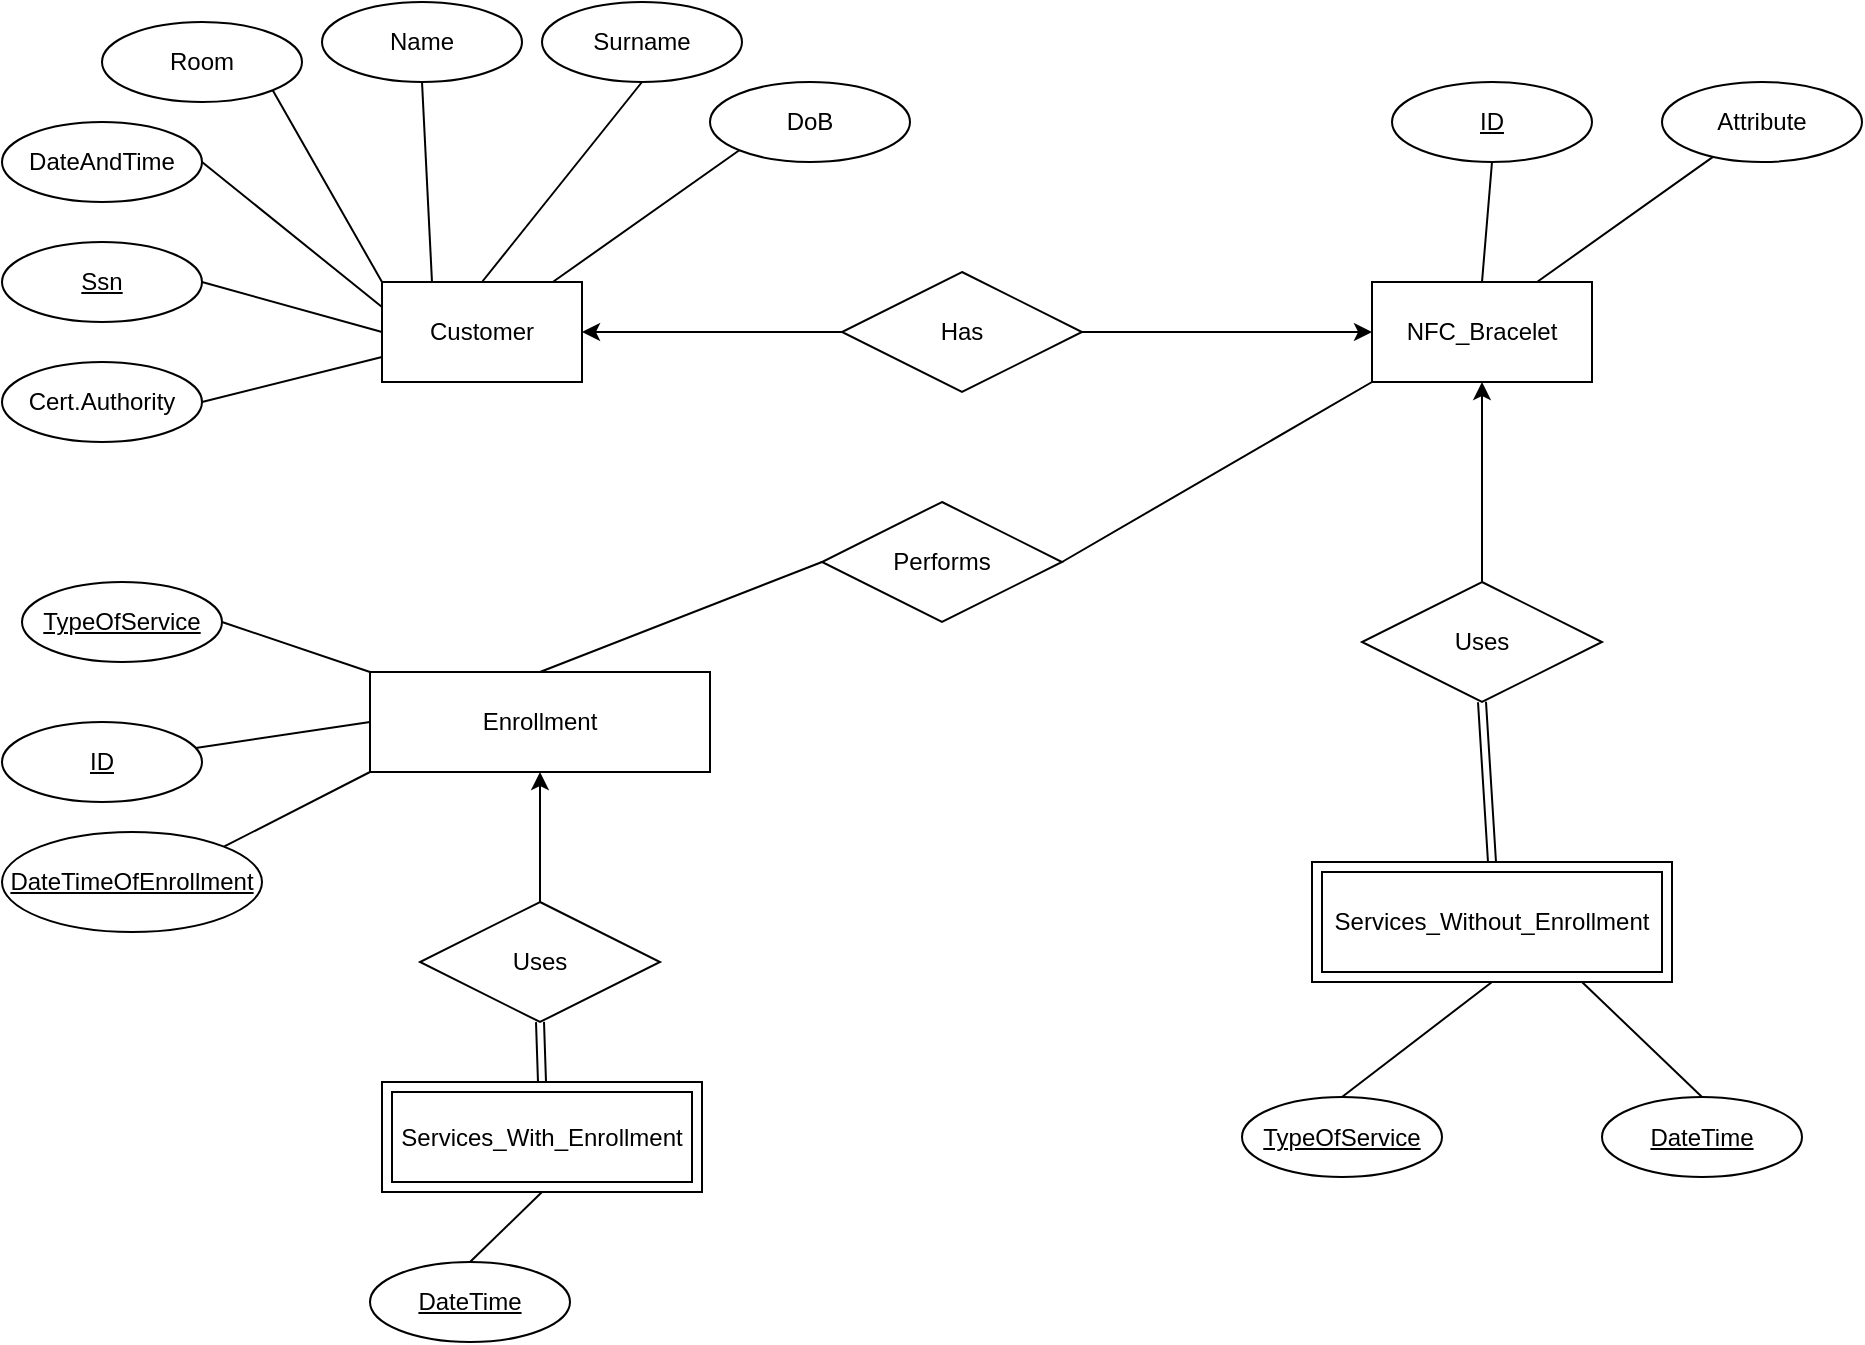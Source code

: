 <mxfile version="14.6.6" type="github">
  <diagram id="hD8x8rFiTOKmc3ZWUuP_" name="Page-1">
    <mxGraphModel dx="1826" dy="783" grid="1" gridSize="10" guides="1" tooltips="1" connect="1" arrows="1" fold="1" page="1" pageScale="1" pageWidth="827" pageHeight="1169" math="0" shadow="0">
      <root>
        <mxCell id="0" />
        <mxCell id="1" parent="0" />
        <mxCell id="cgFxiKVTE2_JD3lSgvtE-6" value="Customer" style="whiteSpace=wrap;html=1;align=center;" parent="1" vertex="1">
          <mxGeometry x="200" y="150" width="100" height="50" as="geometry" />
        </mxCell>
        <mxCell id="cgFxiKVTE2_JD3lSgvtE-7" value="Room" style="ellipse;whiteSpace=wrap;html=1;align=center;" parent="1" vertex="1">
          <mxGeometry x="60" y="20" width="100" height="40" as="geometry" />
        </mxCell>
        <mxCell id="cgFxiKVTE2_JD3lSgvtE-8" value="DoB" style="ellipse;whiteSpace=wrap;html=1;align=center;" parent="1" vertex="1">
          <mxGeometry x="364" y="50" width="100" height="40" as="geometry" />
        </mxCell>
        <mxCell id="cgFxiKVTE2_JD3lSgvtE-9" value="Surname" style="ellipse;whiteSpace=wrap;html=1;align=center;" parent="1" vertex="1">
          <mxGeometry x="280" y="10" width="100" height="40" as="geometry" />
        </mxCell>
        <mxCell id="cgFxiKVTE2_JD3lSgvtE-10" value="Name" style="ellipse;whiteSpace=wrap;html=1;align=center;" parent="1" vertex="1">
          <mxGeometry x="170" y="10" width="100" height="40" as="geometry" />
        </mxCell>
        <mxCell id="cgFxiKVTE2_JD3lSgvtE-14" value="DateAndTime" style="ellipse;whiteSpace=wrap;html=1;align=center;" parent="1" vertex="1">
          <mxGeometry x="10" y="70" width="100" height="40" as="geometry" />
        </mxCell>
        <mxCell id="cgFxiKVTE2_JD3lSgvtE-32" value="" style="endArrow=none;html=1;rounded=0;entryX=0.25;entryY=0;entryDx=0;entryDy=0;exitX=0.5;exitY=1;exitDx=0;exitDy=0;startArrow=none;" parent="1" source="cgFxiKVTE2_JD3lSgvtE-10" target="cgFxiKVTE2_JD3lSgvtE-6" edge="1">
          <mxGeometry relative="1" as="geometry">
            <mxPoint x="90" y="90" as="sourcePoint" />
            <mxPoint x="250" y="90" as="targetPoint" />
          </mxGeometry>
        </mxCell>
        <mxCell id="cgFxiKVTE2_JD3lSgvtE-34" value="" style="endArrow=none;html=1;rounded=0;entryX=0;entryY=1;entryDx=0;entryDy=0;" parent="1" source="cgFxiKVTE2_JD3lSgvtE-6" target="cgFxiKVTE2_JD3lSgvtE-8" edge="1">
          <mxGeometry relative="1" as="geometry">
            <mxPoint x="380" y="195" as="sourcePoint" />
            <mxPoint x="540" y="195" as="targetPoint" />
          </mxGeometry>
        </mxCell>
        <mxCell id="cgFxiKVTE2_JD3lSgvtE-35" value="" style="endArrow=none;html=1;rounded=0;exitX=0.5;exitY=0;exitDx=0;exitDy=0;entryX=0.5;entryY=1;entryDx=0;entryDy=0;" parent="1" source="cgFxiKVTE2_JD3lSgvtE-6" target="cgFxiKVTE2_JD3lSgvtE-9" edge="1">
          <mxGeometry relative="1" as="geometry">
            <mxPoint x="280" y="130" as="sourcePoint" />
            <mxPoint x="440" y="130" as="targetPoint" />
          </mxGeometry>
        </mxCell>
        <mxCell id="zJVIrOeDT5F8Ws3r5Uq4-25" style="edgeStyle=orthogonalEdgeStyle;rounded=0;orthogonalLoop=1;jettySize=auto;html=1;exitX=0;exitY=0.5;exitDx=0;exitDy=0;entryX=1;entryY=0.5;entryDx=0;entryDy=0;" parent="1" source="cgFxiKVTE2_JD3lSgvtE-38" target="cgFxiKVTE2_JD3lSgvtE-6" edge="1">
          <mxGeometry relative="1" as="geometry" />
        </mxCell>
        <mxCell id="zJVIrOeDT5F8Ws3r5Uq4-26" style="edgeStyle=orthogonalEdgeStyle;rounded=0;orthogonalLoop=1;jettySize=auto;html=1;exitX=1;exitY=0.5;exitDx=0;exitDy=0;" parent="1" source="cgFxiKVTE2_JD3lSgvtE-38" target="cgFxiKVTE2_JD3lSgvtE-39" edge="1">
          <mxGeometry relative="1" as="geometry" />
        </mxCell>
        <mxCell id="cgFxiKVTE2_JD3lSgvtE-38" value="Has" style="shape=rhombus;perimeter=rhombusPerimeter;whiteSpace=wrap;html=1;align=center;" parent="1" vertex="1">
          <mxGeometry x="430" y="145" width="120" height="60" as="geometry" />
        </mxCell>
        <mxCell id="cgFxiKVTE2_JD3lSgvtE-39" value="NFC_Bracelet" style="whiteSpace=wrap;html=1;align=center;" parent="1" vertex="1">
          <mxGeometry x="695" y="150" width="110" height="50" as="geometry" />
        </mxCell>
        <mxCell id="cgFxiKVTE2_JD3lSgvtE-41" value="&lt;u&gt;ID&lt;/u&gt;" style="ellipse;whiteSpace=wrap;html=1;align=center;" parent="1" vertex="1">
          <mxGeometry x="705" y="50" width="100" height="40" as="geometry" />
        </mxCell>
        <mxCell id="cgFxiKVTE2_JD3lSgvtE-42" value="" style="endArrow=none;html=1;rounded=0;entryX=0.5;entryY=1;entryDx=0;entryDy=0;exitX=0.5;exitY=0;exitDx=0;exitDy=0;" parent="1" source="cgFxiKVTE2_JD3lSgvtE-39" target="cgFxiKVTE2_JD3lSgvtE-41" edge="1">
          <mxGeometry relative="1" as="geometry">
            <mxPoint x="280" y="130" as="sourcePoint" />
            <mxPoint x="440" y="130" as="targetPoint" />
          </mxGeometry>
        </mxCell>
        <mxCell id="3_kX5ixNashs4jqHw_7I-2" value="Enrollment" style="whiteSpace=wrap;html=1;align=center;" parent="1" vertex="1">
          <mxGeometry x="194" y="345" width="170" height="50" as="geometry" />
        </mxCell>
        <mxCell id="3_kX5ixNashs4jqHw_7I-7" value="Performs" style="shape=rhombus;perimeter=rhombusPerimeter;whiteSpace=wrap;html=1;align=center;" parent="1" vertex="1">
          <mxGeometry x="420" y="260" width="120" height="60" as="geometry" />
        </mxCell>
        <mxCell id="3_kX5ixNashs4jqHw_7I-15" value="" style="endArrow=none;html=1;rounded=0;exitX=1;exitY=0.5;exitDx=0;exitDy=0;entryX=0;entryY=0.25;entryDx=0;entryDy=0;" parent="1" source="cgFxiKVTE2_JD3lSgvtE-14" target="cgFxiKVTE2_JD3lSgvtE-6" edge="1">
          <mxGeometry relative="1" as="geometry">
            <mxPoint x="180" y="270" as="sourcePoint" />
            <mxPoint x="340" y="270" as="targetPoint" />
          </mxGeometry>
        </mxCell>
        <mxCell id="3_kX5ixNashs4jqHw_7I-16" value="&lt;u&gt;TypeOfService&lt;/u&gt;" style="ellipse;whiteSpace=wrap;html=1;align=center;" parent="1" vertex="1">
          <mxGeometry x="20" y="300" width="100" height="40" as="geometry" />
        </mxCell>
        <mxCell id="3_kX5ixNashs4jqHw_7I-19" value="Ssn" style="ellipse;whiteSpace=wrap;html=1;align=center;fontStyle=4;" parent="1" vertex="1">
          <mxGeometry x="10" y="130" width="100" height="40" as="geometry" />
        </mxCell>
        <mxCell id="3_kX5ixNashs4jqHw_7I-22" value="" style="endArrow=none;html=1;rounded=0;exitX=1;exitY=0.5;exitDx=0;exitDy=0;entryX=0;entryY=0.5;entryDx=0;entryDy=0;" parent="1" source="3_kX5ixNashs4jqHw_7I-19" target="cgFxiKVTE2_JD3lSgvtE-6" edge="1">
          <mxGeometry relative="1" as="geometry">
            <mxPoint x="200" y="190" as="sourcePoint" />
            <mxPoint x="360" y="190" as="targetPoint" />
          </mxGeometry>
        </mxCell>
        <mxCell id="3_kX5ixNashs4jqHw_7I-23" value="" style="endArrow=none;html=1;rounded=0;entryX=0;entryY=0;entryDx=0;entryDy=0;exitX=1;exitY=1;exitDx=0;exitDy=0;" parent="1" source="cgFxiKVTE2_JD3lSgvtE-7" target="cgFxiKVTE2_JD3lSgvtE-6" edge="1">
          <mxGeometry relative="1" as="geometry">
            <mxPoint x="200" y="190" as="sourcePoint" />
            <mxPoint x="350" y="270" as="targetPoint" />
          </mxGeometry>
        </mxCell>
        <mxCell id="3_kX5ixNashs4jqHw_7I-31" value="&lt;u&gt;TypeOfService&lt;/u&gt;" style="ellipse;whiteSpace=wrap;html=1;align=center;" parent="1" vertex="1">
          <mxGeometry x="630" y="557.5" width="100" height="40" as="geometry" />
        </mxCell>
        <mxCell id="zJVIrOeDT5F8Ws3r5Uq4-2" value="" style="endArrow=none;html=1;rounded=0;exitX=0;exitY=0.5;exitDx=0;exitDy=0;entryX=0.5;entryY=0;entryDx=0;entryDy=0;" parent="1" source="3_kX5ixNashs4jqHw_7I-7" target="3_kX5ixNashs4jqHw_7I-2" edge="1">
          <mxGeometry relative="1" as="geometry">
            <mxPoint x="430" y="290" as="sourcePoint" />
            <mxPoint x="590" y="290" as="targetPoint" />
          </mxGeometry>
        </mxCell>
        <mxCell id="zJVIrOeDT5F8Ws3r5Uq4-3" style="edgeStyle=orthogonalEdgeStyle;rounded=0;orthogonalLoop=1;jettySize=auto;html=1;exitX=0.5;exitY=1;exitDx=0;exitDy=0;" parent="1" source="3_kX5ixNashs4jqHw_7I-16" target="3_kX5ixNashs4jqHw_7I-16" edge="1">
          <mxGeometry relative="1" as="geometry" />
        </mxCell>
        <mxCell id="zJVIrOeDT5F8Ws3r5Uq4-4" value="" style="endArrow=none;html=1;rounded=0;entryX=0;entryY=0;entryDx=0;entryDy=0;exitX=1;exitY=0.5;exitDx=0;exitDy=0;" parent="1" source="3_kX5ixNashs4jqHw_7I-16" target="3_kX5ixNashs4jqHw_7I-2" edge="1">
          <mxGeometry relative="1" as="geometry">
            <mxPoint x="430" y="290" as="sourcePoint" />
            <mxPoint x="590" y="290" as="targetPoint" />
          </mxGeometry>
        </mxCell>
        <mxCell id="zJVIrOeDT5F8Ws3r5Uq4-27" style="edgeStyle=orthogonalEdgeStyle;rounded=0;orthogonalLoop=1;jettySize=auto;html=1;exitX=0.5;exitY=0;exitDx=0;exitDy=0;entryX=0.5;entryY=1;entryDx=0;entryDy=0;" parent="1" source="zJVIrOeDT5F8Ws3r5Uq4-6" target="3_kX5ixNashs4jqHw_7I-2" edge="1">
          <mxGeometry relative="1" as="geometry" />
        </mxCell>
        <mxCell id="zJVIrOeDT5F8Ws3r5Uq4-6" value="Uses" style="shape=rhombus;perimeter=rhombusPerimeter;whiteSpace=wrap;html=1;align=center;" parent="1" vertex="1">
          <mxGeometry x="219" y="460" width="120" height="60" as="geometry" />
        </mxCell>
        <mxCell id="zJVIrOeDT5F8Ws3r5Uq4-48" style="edgeStyle=orthogonalEdgeStyle;rounded=0;orthogonalLoop=1;jettySize=auto;html=1;exitX=0.5;exitY=0;exitDx=0;exitDy=0;entryX=0.5;entryY=1;entryDx=0;entryDy=0;" parent="1" source="zJVIrOeDT5F8Ws3r5Uq4-10" target="cgFxiKVTE2_JD3lSgvtE-39" edge="1">
          <mxGeometry relative="1" as="geometry" />
        </mxCell>
        <mxCell id="zJVIrOeDT5F8Ws3r5Uq4-10" value="Uses" style="shape=rhombus;perimeter=rhombusPerimeter;whiteSpace=wrap;html=1;align=center;" parent="1" vertex="1">
          <mxGeometry x="690" y="300" width="120" height="60" as="geometry" />
        </mxCell>
        <mxCell id="zJVIrOeDT5F8Ws3r5Uq4-15" value="&lt;u&gt;ID&lt;/u&gt;" style="ellipse;whiteSpace=wrap;html=1;align=center;" parent="1" vertex="1">
          <mxGeometry x="10" y="370" width="100" height="40" as="geometry" />
        </mxCell>
        <mxCell id="zJVIrOeDT5F8Ws3r5Uq4-16" value="" style="endArrow=none;html=1;rounded=0;entryX=0;entryY=0.5;entryDx=0;entryDy=0;" parent="1" source="zJVIrOeDT5F8Ws3r5Uq4-15" target="3_kX5ixNashs4jqHw_7I-2" edge="1">
          <mxGeometry relative="1" as="geometry">
            <mxPoint x="550" y="350" as="sourcePoint" />
            <mxPoint x="710" y="350" as="targetPoint" />
          </mxGeometry>
        </mxCell>
        <mxCell id="zJVIrOeDT5F8Ws3r5Uq4-18" value="Services_With_Enrollment" style="shape=ext;margin=3;double=1;whiteSpace=wrap;html=1;align=center;" parent="1" vertex="1">
          <mxGeometry x="200" y="550" width="160" height="55" as="geometry" />
        </mxCell>
        <mxCell id="zJVIrOeDT5F8Ws3r5Uq4-21" value="" style="shape=link;html=1;rounded=0;exitX=0.5;exitY=0;exitDx=0;exitDy=0;entryX=0.5;entryY=1;entryDx=0;entryDy=0;" parent="1" source="zJVIrOeDT5F8Ws3r5Uq4-18" target="zJVIrOeDT5F8Ws3r5Uq4-6" edge="1">
          <mxGeometry relative="1" as="geometry">
            <mxPoint x="550" y="350" as="sourcePoint" />
            <mxPoint x="160" y="510" as="targetPoint" />
          </mxGeometry>
        </mxCell>
        <mxCell id="zJVIrOeDT5F8Ws3r5Uq4-29" value="" style="endArrow=none;html=1;rounded=0;entryX=0;entryY=1;entryDx=0;entryDy=0;exitX=1;exitY=0.5;exitDx=0;exitDy=0;" parent="1" source="3_kX5ixNashs4jqHw_7I-7" target="cgFxiKVTE2_JD3lSgvtE-39" edge="1">
          <mxGeometry relative="1" as="geometry">
            <mxPoint x="550" y="350" as="sourcePoint" />
            <mxPoint x="710" y="350" as="targetPoint" />
          </mxGeometry>
        </mxCell>
        <mxCell id="zJVIrOeDT5F8Ws3r5Uq4-30" value="Services_Without_Enrollment" style="shape=ext;margin=3;double=1;whiteSpace=wrap;html=1;align=center;" parent="1" vertex="1">
          <mxGeometry x="665" y="440" width="180" height="60" as="geometry" />
        </mxCell>
        <mxCell id="zJVIrOeDT5F8Ws3r5Uq4-33" value="" style="endArrow=none;html=1;rounded=0;entryX=0.5;entryY=0;entryDx=0;entryDy=0;exitX=0.5;exitY=1;exitDx=0;exitDy=0;" parent="1" source="zJVIrOeDT5F8Ws3r5Uq4-30" target="3_kX5ixNashs4jqHw_7I-31" edge="1">
          <mxGeometry relative="1" as="geometry">
            <mxPoint x="540" y="350" as="sourcePoint" />
            <mxPoint x="700" y="350" as="targetPoint" />
          </mxGeometry>
        </mxCell>
        <mxCell id="zJVIrOeDT5F8Ws3r5Uq4-38" value="DateTime" style="ellipse;whiteSpace=wrap;html=1;align=center;fontStyle=4;" parent="1" vertex="1">
          <mxGeometry x="810" y="557.5" width="100" height="40" as="geometry" />
        </mxCell>
        <mxCell id="zJVIrOeDT5F8Ws3r5Uq4-39" value="DateTime" style="ellipse;whiteSpace=wrap;html=1;align=center;fontStyle=4;" parent="1" vertex="1">
          <mxGeometry x="194" y="640" width="100" height="40" as="geometry" />
        </mxCell>
        <mxCell id="zJVIrOeDT5F8Ws3r5Uq4-41" value="" style="endArrow=none;html=1;rounded=0;entryX=0.5;entryY=0;entryDx=0;entryDy=0;exitX=0.75;exitY=1;exitDx=0;exitDy=0;" parent="1" source="zJVIrOeDT5F8Ws3r5Uq4-30" target="zJVIrOeDT5F8Ws3r5Uq4-38" edge="1">
          <mxGeometry relative="1" as="geometry">
            <mxPoint x="630" y="510" as="sourcePoint" />
            <mxPoint x="690" y="420" as="targetPoint" />
          </mxGeometry>
        </mxCell>
        <mxCell id="zJVIrOeDT5F8Ws3r5Uq4-42" value="" style="endArrow=none;html=1;rounded=0;exitX=0.5;exitY=0;exitDx=0;exitDy=0;entryX=0.5;entryY=1;entryDx=0;entryDy=0;" parent="1" source="zJVIrOeDT5F8Ws3r5Uq4-39" target="zJVIrOeDT5F8Ws3r5Uq4-18" edge="1">
          <mxGeometry relative="1" as="geometry">
            <mxPoint x="530" y="420" as="sourcePoint" />
            <mxPoint x="690" y="420" as="targetPoint" />
          </mxGeometry>
        </mxCell>
        <mxCell id="zJVIrOeDT5F8Ws3r5Uq4-43" value="&lt;u&gt;DateTimeOfEnrollment&lt;/u&gt;" style="ellipse;whiteSpace=wrap;html=1;align=center;" parent="1" vertex="1">
          <mxGeometry x="10" y="425" width="130" height="50" as="geometry" />
        </mxCell>
        <mxCell id="zJVIrOeDT5F8Ws3r5Uq4-44" value="" style="endArrow=none;html=1;rounded=0;entryX=0;entryY=1;entryDx=0;entryDy=0;exitX=1;exitY=0;exitDx=0;exitDy=0;" parent="1" source="zJVIrOeDT5F8Ws3r5Uq4-43" target="3_kX5ixNashs4jqHw_7I-2" edge="1">
          <mxGeometry relative="1" as="geometry">
            <mxPoint x="530" y="370" as="sourcePoint" />
            <mxPoint x="690" y="370" as="targetPoint" />
          </mxGeometry>
        </mxCell>
        <mxCell id="zJVIrOeDT5F8Ws3r5Uq4-49" value="" style="shape=link;html=1;rounded=0;exitX=0.5;exitY=0;exitDx=0;exitDy=0;entryX=0.5;entryY=1;entryDx=0;entryDy=0;" parent="1" source="zJVIrOeDT5F8Ws3r5Uq4-30" target="zJVIrOeDT5F8Ws3r5Uq4-10" edge="1">
          <mxGeometry relative="1" as="geometry">
            <mxPoint x="530" y="380" as="sourcePoint" />
            <mxPoint x="690" y="380" as="targetPoint" />
          </mxGeometry>
        </mxCell>
        <mxCell id="cgFxiKVTE2_JD3lSgvtE-13" value="Cert.Authority" style="ellipse;whiteSpace=wrap;html=1;align=center;" parent="1" vertex="1">
          <mxGeometry x="10" y="190" width="100" height="40" as="geometry" />
        </mxCell>
        <mxCell id="XcexVwzy2eMpRSglJ-66-2" value="" style="endArrow=none;html=1;rounded=0;exitX=0;exitY=0.75;exitDx=0;exitDy=0;entryX=1;entryY=0.5;entryDx=0;entryDy=0;" edge="1" parent="1" source="cgFxiKVTE2_JD3lSgvtE-6" target="cgFxiKVTE2_JD3lSgvtE-13">
          <mxGeometry relative="1" as="geometry">
            <mxPoint x="350" y="400" as="sourcePoint" />
            <mxPoint x="510" y="400" as="targetPoint" />
          </mxGeometry>
        </mxCell>
        <mxCell id="XcexVwzy2eMpRSglJ-66-3" value="" style="endArrow=none;html=1;rounded=0;exitX=0.75;exitY=0;exitDx=0;exitDy=0;" edge="1" parent="1" source="cgFxiKVTE2_JD3lSgvtE-39" target="XcexVwzy2eMpRSglJ-66-4">
          <mxGeometry relative="1" as="geometry">
            <mxPoint x="320" y="450" as="sourcePoint" />
            <mxPoint x="480" y="450" as="targetPoint" />
          </mxGeometry>
        </mxCell>
        <mxCell id="XcexVwzy2eMpRSglJ-66-4" value="Attribute" style="ellipse;whiteSpace=wrap;html=1;align=center;" vertex="1" parent="1">
          <mxGeometry x="840" y="50" width="100" height="40" as="geometry" />
        </mxCell>
      </root>
    </mxGraphModel>
  </diagram>
</mxfile>
